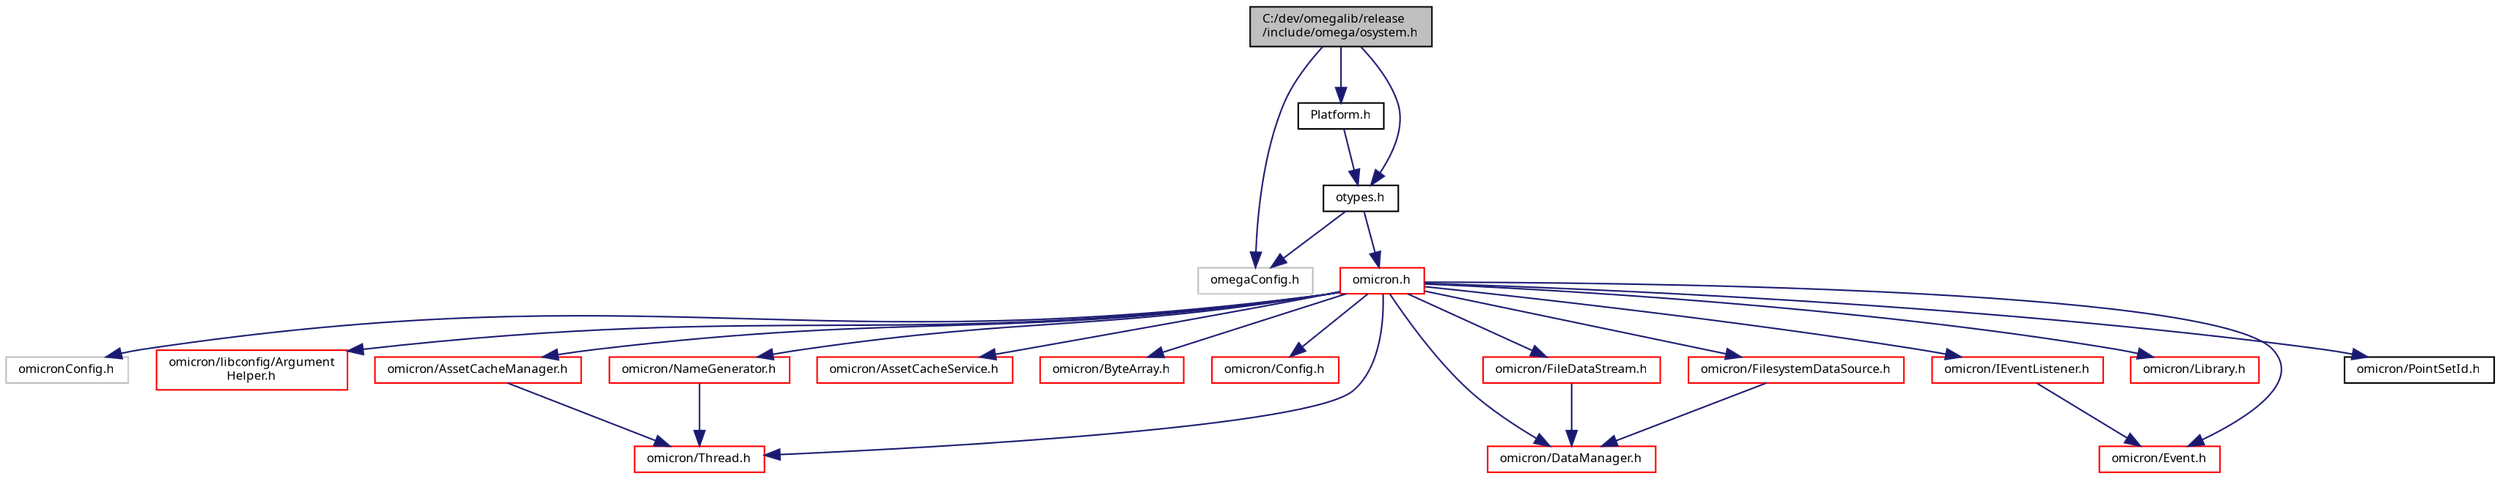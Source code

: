 digraph "C:/dev/omegalib/release/include/omega/osystem.h"
{
  bgcolor="transparent";
  edge [fontname="FreeSans.ttf",fontsize="8",labelfontname="FreeSans.ttf",labelfontsize="8"];
  node [fontname="FreeSans.ttf",fontsize="8",shape=record];
  Node1 [label="C:/dev/omegalib/release\l/include/omega/osystem.h",height=0.2,width=0.4,color="black", fillcolor="grey75", style="filled", fontcolor="black"];
  Node1 -> Node2 [color="midnightblue",fontsize="8",style="solid",fontname="FreeSans.ttf"];
  Node2 [label="omegaConfig.h",height=0.2,width=0.4,color="grey75"];
  Node1 -> Node3 [color="midnightblue",fontsize="8",style="solid",fontname="FreeSans.ttf"];
  Node3 [label="otypes.h",height=0.2,width=0.4,color="black",URL="$include_2omega_2otypes_8h.html"];
  Node3 -> Node2 [color="midnightblue",fontsize="8",style="solid",fontname="FreeSans.ttf"];
  Node3 -> Node4 [color="midnightblue",fontsize="8",style="solid",fontname="FreeSans.ttf"];
  Node4 [label="omicron.h",height=0.2,width=0.4,color="red",URL="$omicron_8h.html"];
  Node4 -> Node5 [color="midnightblue",fontsize="8",style="solid",fontname="FreeSans.ttf"];
  Node5 [label="omicronConfig.h",height=0.2,width=0.4,color="grey75"];
  Node4 -> Node6 [color="midnightblue",fontsize="8",style="solid",fontname="FreeSans.ttf"];
  Node6 [label="omicron/libconfig/Argument\lHelper.h",height=0.2,width=0.4,color="red",URL="$_argument_helper_8h.html"];
  Node4 -> Node7 [color="midnightblue",fontsize="8",style="solid",fontname="FreeSans.ttf"];
  Node7 [label="omicron/AssetCacheManager.h",height=0.2,width=0.4,color="red",URL="$_asset_cache_manager_8h.html"];
  Node7 -> Node8 [color="midnightblue",fontsize="8",style="solid",fontname="FreeSans.ttf"];
  Node8 [label="omicron/Thread.h",height=0.2,width=0.4,color="red",URL="$_thread_8h.html"];
  Node4 -> Node9 [color="midnightblue",fontsize="8",style="solid",fontname="FreeSans.ttf"];
  Node9 [label="omicron/AssetCacheService.h",height=0.2,width=0.4,color="red",URL="$_asset_cache_service_8h.html"];
  Node4 -> Node10 [color="midnightblue",fontsize="8",style="solid",fontname="FreeSans.ttf"];
  Node10 [label="omicron/ByteArray.h",height=0.2,width=0.4,color="red",URL="$_byte_array_8h.html"];
  Node4 -> Node11 [color="midnightblue",fontsize="8",style="solid",fontname="FreeSans.ttf"];
  Node11 [label="omicron/Config.h",height=0.2,width=0.4,color="red",URL="$_config_8h.html"];
  Node4 -> Node12 [color="midnightblue",fontsize="8",style="solid",fontname="FreeSans.ttf"];
  Node12 [label="omicron/DataManager.h",height=0.2,width=0.4,color="red",URL="$_data_manager_8h.html"];
  Node4 -> Node13 [color="midnightblue",fontsize="8",style="solid",fontname="FreeSans.ttf"];
  Node13 [label="omicron/Event.h",height=0.2,width=0.4,color="red",URL="$_event_8h.html"];
  Node4 -> Node14 [color="midnightblue",fontsize="8",style="solid",fontname="FreeSans.ttf"];
  Node14 [label="omicron/FileDataStream.h",height=0.2,width=0.4,color="red",URL="$_file_data_stream_8h.html"];
  Node14 -> Node12 [color="midnightblue",fontsize="8",style="solid",fontname="FreeSans.ttf"];
  Node4 -> Node15 [color="midnightblue",fontsize="8",style="solid",fontname="FreeSans.ttf"];
  Node15 [label="omicron/FilesystemDataSource.h",height=0.2,width=0.4,color="red",URL="$_filesystem_data_source_8h.html"];
  Node15 -> Node12 [color="midnightblue",fontsize="8",style="solid",fontname="FreeSans.ttf"];
  Node4 -> Node16 [color="midnightblue",fontsize="8",style="solid",fontname="FreeSans.ttf"];
  Node16 [label="omicron/IEventListener.h",height=0.2,width=0.4,color="red",URL="$_i_event_listener_8h.html"];
  Node16 -> Node13 [color="midnightblue",fontsize="8",style="solid",fontname="FreeSans.ttf"];
  Node4 -> Node17 [color="midnightblue",fontsize="8",style="solid",fontname="FreeSans.ttf"];
  Node17 [label="omicron/Library.h",height=0.2,width=0.4,color="red",URL="$_library_8h.html"];
  Node4 -> Node18 [color="midnightblue",fontsize="8",style="solid",fontname="FreeSans.ttf"];
  Node18 [label="omicron/NameGenerator.h",height=0.2,width=0.4,color="red",URL="$_name_generator_8h.html"];
  Node18 -> Node8 [color="midnightblue",fontsize="8",style="solid",fontname="FreeSans.ttf"];
  Node4 -> Node19 [color="midnightblue",fontsize="8",style="solid",fontname="FreeSans.ttf"];
  Node19 [label="omicron/PointSetId.h",height=0.2,width=0.4,color="black",URL="$_point_set_id_8h.html"];
  Node4 -> Node8 [color="midnightblue",fontsize="8",style="solid",fontname="FreeSans.ttf"];
  Node1 -> Node20 [color="midnightblue",fontsize="8",style="solid",fontname="FreeSans.ttf"];
  Node20 [label="Platform.h",height=0.2,width=0.4,color="black",URL="$_platform_8h.html"];
  Node20 -> Node3 [color="midnightblue",fontsize="8",style="solid",fontname="FreeSans.ttf"];
}
